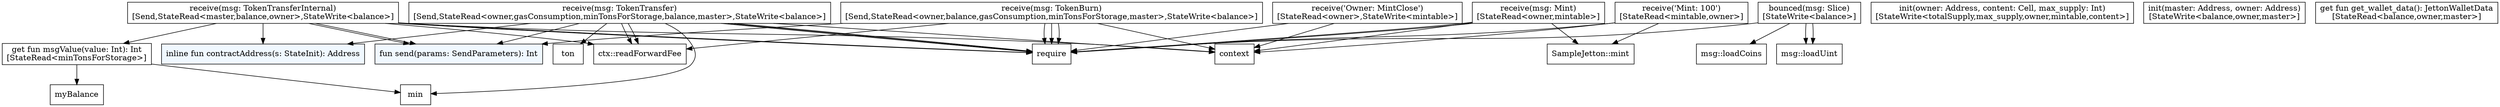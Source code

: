 digraph "CallGraph" {
    node [shape=box];
    node_13 [label="inline fun contractAddress(s: StateInit): Address" style=filled fillcolor="#F0F8FF"];
    node_15 [label="fun send(params: SendParameters): Int" style=filled fillcolor="#F0F8FF"];
    node_17 [label="init(owner: Address, content: Cell, max_supply: Int)
[StateWrite<totalSupply,max_supply,owner,mintable,content>]"];
    node_18 [label="receive(msg: Mint)
[StateRead<owner,mintable>]"];
    node_19 [label="receive('Mint: 100')
[StateRead<mintable,owner>]"];
    node_20 [label="receive('Owner: MintClose')
[StateRead<owner>,StateWrite<mintable>]"];
    node_21 [label="init(master: Address, owner: Address)
[StateWrite<balance,owner,master>]"];
    node_22 [label="receive(msg: TokenTransfer)
[Send,StateRead<owner,gasConsumption,minTonsForStorage,balance,master>,StateWrite<balance>]"];
    node_23 [label="receive(msg: TokenTransferInternal)
[Send,StateRead<master,balance,owner>,StateWrite<balance>]"];
    node_24 [label="get fun msgValue(value: Int): Int
[StateRead<minTonsForStorage>]"];
    node_25 [label="receive(msg: TokenBurn)
[Send,StateRead<owner,balance,gasConsumption,minTonsForStorage,master>,StateWrite<balance>]"];
    node_26 [label="bounced(msg: Slice)
[StateWrite<balance>]"];
    node_27 [label="get fun get_wallet_data(): JettonWalletData
[StateRead<balance,owner,master>]"];
    node_28 [label="context"];
    node_29 [label="require"];
    node_30 [label="SampleJetton::mint"];
    node_31 [label="ctx::readForwardFee"];
    node_32 [label="min"];
    node_33 [label="ton"];
    node_34 [label="myBalance"];
    node_35 [label="msg::loadUint"];
    node_36 [label="msg::loadCoins"];
    node_18 -> node_28;
    node_18 -> node_29;
    node_18 -> node_29;
    node_18 -> node_30;
    node_19 -> node_28;
    node_19 -> node_29;
    node_19 -> node_30;
    node_20 -> node_28;
    node_20 -> node_29;
    node_22 -> node_28;
    node_22 -> node_29;
    node_22 -> node_31;
    node_22 -> node_31;
    node_22 -> node_29;
    node_22 -> node_32;
    node_22 -> node_33;
    node_22 -> node_29;
    node_22 -> node_13;
    node_22 -> node_15;
    node_23 -> node_28;
    node_23 -> node_29;
    node_23 -> node_13;
    node_23 -> node_29;
    node_23 -> node_15;
    node_23 -> node_24;
    node_23 -> node_31;
    node_23 -> node_15;
    node_24 -> node_34;
    node_24 -> node_32;
    node_25 -> node_28;
    node_25 -> node_29;
    node_25 -> node_29;
    node_25 -> node_31;
    node_25 -> node_29;
    node_25 -> node_15;
    node_26 -> node_35;
    node_26 -> node_35;
    node_26 -> node_36;
    node_26 -> node_29;
}

